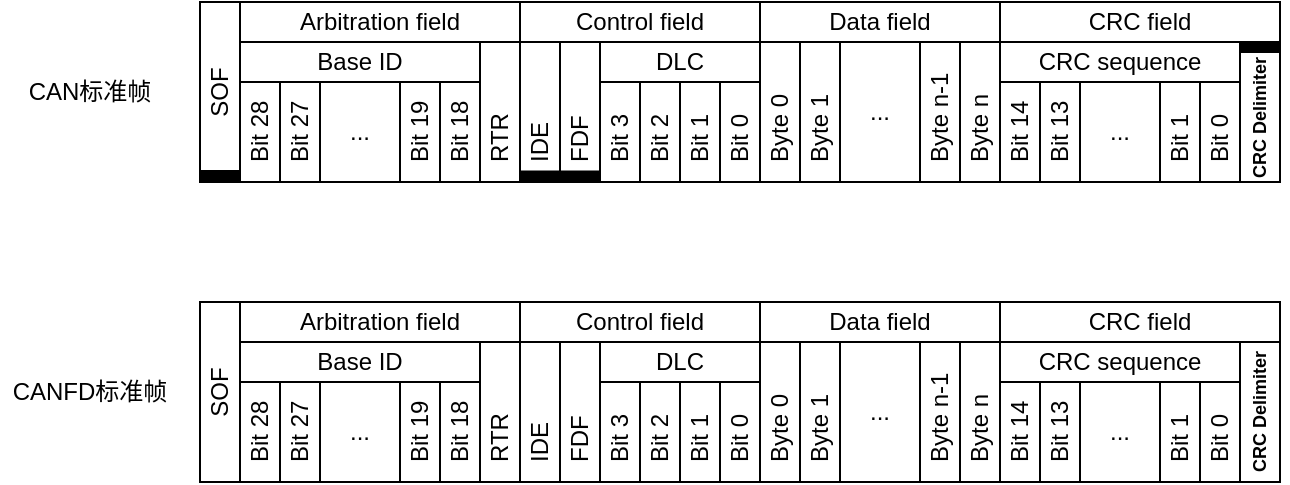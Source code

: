 <mxfile version="26.0.16">
  <diagram name="第 1 页" id="1xXzg4hlqvbpY5tBiZtY">
    <mxGraphModel dx="1810" dy="522" grid="1" gridSize="10" guides="1" tooltips="1" connect="1" arrows="1" fold="1" page="1" pageScale="1" pageWidth="827" pageHeight="1169" math="0" shadow="0">
      <root>
        <mxCell id="0" />
        <mxCell id="1" parent="0" />
        <mxCell id="h_VeKxa4T9KLT9ug-Xt3-11" value="Base ID" style="rounded=0;whiteSpace=wrap;html=1;" vertex="1" parent="1">
          <mxGeometry x="110" y="630" width="120" height="20" as="geometry" />
        </mxCell>
        <mxCell id="h_VeKxa4T9KLT9ug-Xt3-12" value="SOF" style="rounded=0;whiteSpace=wrap;html=1;verticalAlign=middle;horizontal=0;fillStyle=auto;" vertex="1" parent="1">
          <mxGeometry x="90" y="610" width="20" height="90" as="geometry" />
        </mxCell>
        <mxCell id="h_VeKxa4T9KLT9ug-Xt3-13" value="Bit 28" style="rounded=0;whiteSpace=wrap;html=1;verticalAlign=middle;horizontal=0;align=left;spacingLeft=8;" vertex="1" parent="1">
          <mxGeometry x="110" y="650" width="20" height="50" as="geometry" />
        </mxCell>
        <mxCell id="h_VeKxa4T9KLT9ug-Xt3-14" value="Bit 27" style="rounded=0;whiteSpace=wrap;html=1;verticalAlign=middle;horizontal=0;align=left;spacingLeft=8;" vertex="1" parent="1">
          <mxGeometry x="130" y="650" width="20" height="50" as="geometry" />
        </mxCell>
        <mxCell id="h_VeKxa4T9KLT9ug-Xt3-15" value="..." style="rounded=0;whiteSpace=wrap;html=1;verticalAlign=middle;horizontal=1;" vertex="1" parent="1">
          <mxGeometry x="150" y="650" width="40" height="50" as="geometry" />
        </mxCell>
        <mxCell id="h_VeKxa4T9KLT9ug-Xt3-16" value="Bit 19" style="rounded=0;whiteSpace=wrap;html=1;verticalAlign=middle;horizontal=0;align=left;spacingLeft=8;" vertex="1" parent="1">
          <mxGeometry x="190" y="650" width="20" height="50" as="geometry" />
        </mxCell>
        <mxCell id="h_VeKxa4T9KLT9ug-Xt3-17" value="Bit 18" style="rounded=0;whiteSpace=wrap;html=1;verticalAlign=middle;horizontal=0;align=left;spacingLeft=8;" vertex="1" parent="1">
          <mxGeometry x="210" y="650" width="20" height="50" as="geometry" />
        </mxCell>
        <mxCell id="h_VeKxa4T9KLT9ug-Xt3-18" value="RTR" style="rounded=0;whiteSpace=wrap;html=1;verticalAlign=middle;horizontal=0;align=left;spacingBottom=0;spacingTop=0;spacingLeft=8;spacingRight=0;spacing=2;" vertex="1" parent="1">
          <mxGeometry x="230" y="630" width="20" height="70" as="geometry" />
        </mxCell>
        <mxCell id="h_VeKxa4T9KLT9ug-Xt3-19" value="IDE" style="rounded=0;whiteSpace=wrap;html=1;verticalAlign=middle;horizontal=0;align=left;spacingLeft=8;" vertex="1" parent="1">
          <mxGeometry x="250" y="630" width="20" height="70" as="geometry" />
        </mxCell>
        <mxCell id="h_VeKxa4T9KLT9ug-Xt3-20" value="FDF" style="rounded=0;whiteSpace=wrap;html=1;verticalAlign=middle;horizontal=0;align=left;spacingRight=0;spacingLeft=8;" vertex="1" parent="1">
          <mxGeometry x="270" y="630" width="20" height="70" as="geometry" />
        </mxCell>
        <mxCell id="h_VeKxa4T9KLT9ug-Xt3-21" value="Bit 3" style="rounded=0;whiteSpace=wrap;html=1;verticalAlign=middle;horizontal=0;align=left;spacingLeft=8;" vertex="1" parent="1">
          <mxGeometry x="290" y="650" width="20" height="50" as="geometry" />
        </mxCell>
        <mxCell id="h_VeKxa4T9KLT9ug-Xt3-22" value="Bit 2" style="rounded=0;whiteSpace=wrap;html=1;verticalAlign=middle;horizontal=0;align=left;spacingLeft=8;" vertex="1" parent="1">
          <mxGeometry x="310" y="650" width="20" height="50" as="geometry" />
        </mxCell>
        <mxCell id="h_VeKxa4T9KLT9ug-Xt3-23" value="DLC" style="rounded=0;whiteSpace=wrap;html=1;" vertex="1" parent="1">
          <mxGeometry x="290" y="630" width="80" height="20" as="geometry" />
        </mxCell>
        <mxCell id="h_VeKxa4T9KLT9ug-Xt3-24" value="Bit 1" style="rounded=0;whiteSpace=wrap;html=1;verticalAlign=middle;horizontal=0;align=left;spacingLeft=8;" vertex="1" parent="1">
          <mxGeometry x="330" y="650" width="20" height="50" as="geometry" />
        </mxCell>
        <mxCell id="h_VeKxa4T9KLT9ug-Xt3-25" value="Bit 0" style="rounded=0;whiteSpace=wrap;html=1;verticalAlign=middle;horizontal=0;align=left;spacingLeft=8;" vertex="1" parent="1">
          <mxGeometry x="350" y="650" width="20" height="50" as="geometry" />
        </mxCell>
        <mxCell id="h_VeKxa4T9KLT9ug-Xt3-26" value="Arbitration field" style="rounded=0;whiteSpace=wrap;html=1;" vertex="1" parent="1">
          <mxGeometry x="110" y="610" width="140" height="20" as="geometry" />
        </mxCell>
        <mxCell id="h_VeKxa4T9KLT9ug-Xt3-27" value="Control field" style="rounded=0;whiteSpace=wrap;html=1;" vertex="1" parent="1">
          <mxGeometry x="250" y="610" width="120" height="20" as="geometry" />
        </mxCell>
        <mxCell id="h_VeKxa4T9KLT9ug-Xt3-28" value="Data field" style="rounded=0;whiteSpace=wrap;html=1;" vertex="1" parent="1">
          <mxGeometry x="370" y="610" width="120" height="20" as="geometry" />
        </mxCell>
        <mxCell id="h_VeKxa4T9KLT9ug-Xt3-29" value="Byte 0" style="rounded=0;whiteSpace=wrap;html=1;verticalAlign=middle;horizontal=0;align=left;spacingLeft=8;" vertex="1" parent="1">
          <mxGeometry x="370" y="630" width="20" height="70" as="geometry" />
        </mxCell>
        <mxCell id="h_VeKxa4T9KLT9ug-Xt3-30" value="Byte 1" style="rounded=0;whiteSpace=wrap;html=1;verticalAlign=middle;horizontal=0;align=left;spacingLeft=8;" vertex="1" parent="1">
          <mxGeometry x="390" y="630" width="20" height="70" as="geometry" />
        </mxCell>
        <mxCell id="h_VeKxa4T9KLT9ug-Xt3-31" value="..." style="rounded=0;whiteSpace=wrap;html=1;verticalAlign=middle;horizontal=1;" vertex="1" parent="1">
          <mxGeometry x="410" y="630" width="40" height="70" as="geometry" />
        </mxCell>
        <mxCell id="h_VeKxa4T9KLT9ug-Xt3-32" value="Byte n-1" style="rounded=0;whiteSpace=wrap;html=1;verticalAlign=middle;horizontal=0;align=left;spacingLeft=8;" vertex="1" parent="1">
          <mxGeometry x="450" y="630" width="20" height="70" as="geometry" />
        </mxCell>
        <mxCell id="h_VeKxa4T9KLT9ug-Xt3-33" value="Byte n" style="rounded=0;whiteSpace=wrap;html=1;verticalAlign=middle;horizontal=0;align=left;spacingLeft=8;" vertex="1" parent="1">
          <mxGeometry x="470" y="630" width="20" height="70" as="geometry" />
        </mxCell>
        <mxCell id="h_VeKxa4T9KLT9ug-Xt3-34" value="CRC field" style="rounded=0;whiteSpace=wrap;html=1;" vertex="1" parent="1">
          <mxGeometry x="490" y="610" width="140" height="20" as="geometry" />
        </mxCell>
        <mxCell id="h_VeKxa4T9KLT9ug-Xt3-35" value="CRC sequence" style="rounded=0;whiteSpace=wrap;html=1;" vertex="1" parent="1">
          <mxGeometry x="490" y="630" width="120" height="20" as="geometry" />
        </mxCell>
        <mxCell id="h_VeKxa4T9KLT9ug-Xt3-36" value="Bit 14" style="rounded=0;whiteSpace=wrap;html=1;verticalAlign=middle;horizontal=0;align=left;spacingLeft=8;" vertex="1" parent="1">
          <mxGeometry x="490" y="650" width="20" height="50" as="geometry" />
        </mxCell>
        <mxCell id="h_VeKxa4T9KLT9ug-Xt3-37" value="Bit 13" style="rounded=0;whiteSpace=wrap;html=1;verticalAlign=middle;horizontal=0;align=left;spacingLeft=8;" vertex="1" parent="1">
          <mxGeometry x="510" y="650" width="20" height="50" as="geometry" />
        </mxCell>
        <mxCell id="h_VeKxa4T9KLT9ug-Xt3-38" value="..." style="rounded=0;whiteSpace=wrap;html=1;verticalAlign=middle;horizontal=1;" vertex="1" parent="1">
          <mxGeometry x="530" y="650" width="40" height="50" as="geometry" />
        </mxCell>
        <mxCell id="h_VeKxa4T9KLT9ug-Xt3-39" value="Bit 1" style="rounded=0;whiteSpace=wrap;html=1;verticalAlign=middle;horizontal=0;align=left;spacingLeft=8;" vertex="1" parent="1">
          <mxGeometry x="570" y="650" width="20" height="50" as="geometry" />
        </mxCell>
        <mxCell id="h_VeKxa4T9KLT9ug-Xt3-40" value="Bit 0" style="rounded=0;whiteSpace=wrap;html=1;verticalAlign=middle;horizontal=0;align=left;spacingLeft=8;" vertex="1" parent="1">
          <mxGeometry x="590" y="650" width="20" height="50" as="geometry" />
        </mxCell>
        <mxCell id="h_VeKxa4T9KLT9ug-Xt3-41" value="CRC Delimiter" style="rounded=0;whiteSpace=wrap;html=1;verticalAlign=middle;horizontal=0;align=left;spacingLeft=0;fontSize=9;fontStyle=1" vertex="1" parent="1">
          <mxGeometry x="610" y="630" width="20" height="70" as="geometry" />
        </mxCell>
        <mxCell id="h_VeKxa4T9KLT9ug-Xt3-42" value="Base ID" style="rounded=0;whiteSpace=wrap;html=1;" vertex="1" parent="1">
          <mxGeometry x="110" y="780" width="120" height="20" as="geometry" />
        </mxCell>
        <mxCell id="h_VeKxa4T9KLT9ug-Xt3-43" value="SOF" style="rounded=0;whiteSpace=wrap;html=1;verticalAlign=middle;horizontal=0;" vertex="1" parent="1">
          <mxGeometry x="90" y="760" width="20" height="90" as="geometry" />
        </mxCell>
        <mxCell id="h_VeKxa4T9KLT9ug-Xt3-44" value="Bit 28" style="rounded=0;whiteSpace=wrap;html=1;verticalAlign=middle;horizontal=0;align=left;spacingLeft=8;" vertex="1" parent="1">
          <mxGeometry x="110" y="800" width="20" height="50" as="geometry" />
        </mxCell>
        <mxCell id="h_VeKxa4T9KLT9ug-Xt3-45" value="Bit 27" style="rounded=0;whiteSpace=wrap;html=1;verticalAlign=middle;horizontal=0;align=left;spacingLeft=8;" vertex="1" parent="1">
          <mxGeometry x="130" y="800" width="20" height="50" as="geometry" />
        </mxCell>
        <mxCell id="h_VeKxa4T9KLT9ug-Xt3-46" value="..." style="rounded=0;whiteSpace=wrap;html=1;verticalAlign=middle;horizontal=1;" vertex="1" parent="1">
          <mxGeometry x="150" y="800" width="40" height="50" as="geometry" />
        </mxCell>
        <mxCell id="h_VeKxa4T9KLT9ug-Xt3-47" value="Bit 19" style="rounded=0;whiteSpace=wrap;html=1;verticalAlign=middle;horizontal=0;align=left;spacingLeft=8;" vertex="1" parent="1">
          <mxGeometry x="190" y="800" width="20" height="50" as="geometry" />
        </mxCell>
        <mxCell id="h_VeKxa4T9KLT9ug-Xt3-48" value="Bit 18" style="rounded=0;whiteSpace=wrap;html=1;verticalAlign=middle;horizontal=0;align=left;spacingLeft=8;" vertex="1" parent="1">
          <mxGeometry x="210" y="800" width="20" height="50" as="geometry" />
        </mxCell>
        <mxCell id="h_VeKxa4T9KLT9ug-Xt3-49" value="RTR" style="rounded=0;whiteSpace=wrap;html=1;verticalAlign=middle;horizontal=0;align=left;spacingBottom=0;spacingTop=0;spacingLeft=8;spacingRight=0;spacing=2;" vertex="1" parent="1">
          <mxGeometry x="230" y="780" width="20" height="70" as="geometry" />
        </mxCell>
        <mxCell id="h_VeKxa4T9KLT9ug-Xt3-50" value="IDE" style="rounded=0;whiteSpace=wrap;html=1;verticalAlign=middle;horizontal=0;align=left;spacingLeft=8;" vertex="1" parent="1">
          <mxGeometry x="250" y="780" width="20" height="70" as="geometry" />
        </mxCell>
        <mxCell id="h_VeKxa4T9KLT9ug-Xt3-51" value="FDF" style="rounded=0;whiteSpace=wrap;html=1;verticalAlign=middle;horizontal=0;align=left;spacingRight=0;spacingLeft=8;" vertex="1" parent="1">
          <mxGeometry x="270" y="780" width="20" height="70" as="geometry" />
        </mxCell>
        <mxCell id="h_VeKxa4T9KLT9ug-Xt3-52" value="Bit 3" style="rounded=0;whiteSpace=wrap;html=1;verticalAlign=middle;horizontal=0;align=left;spacingLeft=8;" vertex="1" parent="1">
          <mxGeometry x="290" y="800" width="20" height="50" as="geometry" />
        </mxCell>
        <mxCell id="h_VeKxa4T9KLT9ug-Xt3-53" value="Bit 2" style="rounded=0;whiteSpace=wrap;html=1;verticalAlign=middle;horizontal=0;align=left;spacingLeft=8;" vertex="1" parent="1">
          <mxGeometry x="310" y="800" width="20" height="50" as="geometry" />
        </mxCell>
        <mxCell id="h_VeKxa4T9KLT9ug-Xt3-54" value="DLC" style="rounded=0;whiteSpace=wrap;html=1;" vertex="1" parent="1">
          <mxGeometry x="290" y="780" width="80" height="20" as="geometry" />
        </mxCell>
        <mxCell id="h_VeKxa4T9KLT9ug-Xt3-55" value="Bit 1" style="rounded=0;whiteSpace=wrap;html=1;verticalAlign=middle;horizontal=0;align=left;spacingLeft=8;" vertex="1" parent="1">
          <mxGeometry x="330" y="800" width="20" height="50" as="geometry" />
        </mxCell>
        <mxCell id="h_VeKxa4T9KLT9ug-Xt3-56" value="Bit 0" style="rounded=0;whiteSpace=wrap;html=1;verticalAlign=middle;horizontal=0;align=left;spacingLeft=8;" vertex="1" parent="1">
          <mxGeometry x="350" y="800" width="20" height="50" as="geometry" />
        </mxCell>
        <mxCell id="h_VeKxa4T9KLT9ug-Xt3-57" value="Arbitration field" style="rounded=0;whiteSpace=wrap;html=1;" vertex="1" parent="1">
          <mxGeometry x="110" y="760" width="140" height="20" as="geometry" />
        </mxCell>
        <mxCell id="h_VeKxa4T9KLT9ug-Xt3-58" value="Control field" style="rounded=0;whiteSpace=wrap;html=1;" vertex="1" parent="1">
          <mxGeometry x="250" y="760" width="120" height="20" as="geometry" />
        </mxCell>
        <mxCell id="h_VeKxa4T9KLT9ug-Xt3-59" value="Data field" style="rounded=0;whiteSpace=wrap;html=1;" vertex="1" parent="1">
          <mxGeometry x="370" y="760" width="120" height="20" as="geometry" />
        </mxCell>
        <mxCell id="h_VeKxa4T9KLT9ug-Xt3-60" value="Byte 0" style="rounded=0;whiteSpace=wrap;html=1;verticalAlign=middle;horizontal=0;align=left;spacingLeft=8;" vertex="1" parent="1">
          <mxGeometry x="370" y="780" width="20" height="70" as="geometry" />
        </mxCell>
        <mxCell id="h_VeKxa4T9KLT9ug-Xt3-61" value="Byte 1" style="rounded=0;whiteSpace=wrap;html=1;verticalAlign=middle;horizontal=0;align=left;spacingLeft=8;" vertex="1" parent="1">
          <mxGeometry x="390" y="780" width="20" height="70" as="geometry" />
        </mxCell>
        <mxCell id="h_VeKxa4T9KLT9ug-Xt3-62" value="..." style="rounded=0;whiteSpace=wrap;html=1;verticalAlign=middle;horizontal=1;" vertex="1" parent="1">
          <mxGeometry x="410" y="780" width="40" height="70" as="geometry" />
        </mxCell>
        <mxCell id="h_VeKxa4T9KLT9ug-Xt3-63" value="Byte n-1" style="rounded=0;whiteSpace=wrap;html=1;verticalAlign=middle;horizontal=0;align=left;spacingLeft=8;" vertex="1" parent="1">
          <mxGeometry x="450" y="780" width="20" height="70" as="geometry" />
        </mxCell>
        <mxCell id="h_VeKxa4T9KLT9ug-Xt3-64" value="Byte n" style="rounded=0;whiteSpace=wrap;html=1;verticalAlign=middle;horizontal=0;align=left;spacingLeft=8;" vertex="1" parent="1">
          <mxGeometry x="470" y="780" width="20" height="70" as="geometry" />
        </mxCell>
        <mxCell id="h_VeKxa4T9KLT9ug-Xt3-65" value="CRC field" style="rounded=0;whiteSpace=wrap;html=1;" vertex="1" parent="1">
          <mxGeometry x="490" y="760" width="140" height="20" as="geometry" />
        </mxCell>
        <mxCell id="h_VeKxa4T9KLT9ug-Xt3-66" value="CRC sequence" style="rounded=0;whiteSpace=wrap;html=1;" vertex="1" parent="1">
          <mxGeometry x="490" y="780" width="120" height="20" as="geometry" />
        </mxCell>
        <mxCell id="h_VeKxa4T9KLT9ug-Xt3-67" value="Bit 14" style="rounded=0;whiteSpace=wrap;html=1;verticalAlign=middle;horizontal=0;align=left;spacingLeft=8;" vertex="1" parent="1">
          <mxGeometry x="490" y="800" width="20" height="50" as="geometry" />
        </mxCell>
        <mxCell id="h_VeKxa4T9KLT9ug-Xt3-68" value="Bit 13" style="rounded=0;whiteSpace=wrap;html=1;verticalAlign=middle;horizontal=0;align=left;spacingLeft=8;" vertex="1" parent="1">
          <mxGeometry x="510" y="800" width="20" height="50" as="geometry" />
        </mxCell>
        <mxCell id="h_VeKxa4T9KLT9ug-Xt3-69" value="..." style="rounded=0;whiteSpace=wrap;html=1;verticalAlign=middle;horizontal=1;" vertex="1" parent="1">
          <mxGeometry x="530" y="800" width="40" height="50" as="geometry" />
        </mxCell>
        <mxCell id="h_VeKxa4T9KLT9ug-Xt3-70" value="Bit 1" style="rounded=0;whiteSpace=wrap;html=1;verticalAlign=middle;horizontal=0;align=left;spacingLeft=8;" vertex="1" parent="1">
          <mxGeometry x="570" y="800" width="20" height="50" as="geometry" />
        </mxCell>
        <mxCell id="h_VeKxa4T9KLT9ug-Xt3-71" value="Bit 0" style="rounded=0;whiteSpace=wrap;html=1;verticalAlign=middle;horizontal=0;align=left;spacingLeft=8;" vertex="1" parent="1">
          <mxGeometry x="590" y="800" width="20" height="50" as="geometry" />
        </mxCell>
        <mxCell id="h_VeKxa4T9KLT9ug-Xt3-72" value="CRC Delimiter" style="rounded=0;whiteSpace=wrap;html=1;verticalAlign=middle;horizontal=0;align=left;spacingLeft=3;fontSize=9;fontStyle=1" vertex="1" parent="1">
          <mxGeometry x="610" y="780" width="20" height="70" as="geometry" />
        </mxCell>
        <mxCell id="h_VeKxa4T9KLT9ug-Xt3-73" value="CAN标准帧" style="text;html=1;align=center;verticalAlign=middle;whiteSpace=wrap;rounded=0;" vertex="1" parent="1">
          <mxGeometry y="640" width="70" height="30" as="geometry" />
        </mxCell>
        <mxCell id="h_VeKxa4T9KLT9ug-Xt3-74" value="CANFD标准帧" style="text;html=1;align=center;verticalAlign=middle;whiteSpace=wrap;rounded=0;" vertex="1" parent="1">
          <mxGeometry x="-10" y="790" width="90" height="30" as="geometry" />
        </mxCell>
        <mxCell id="h_VeKxa4T9KLT9ug-Xt3-76" value="" style="endArrow=none;html=1;rounded=0;strokeWidth=6;spacingLeft=0;spacingBottom=0;verticalAlign=bottom;align=center;labelPosition=center;verticalLabelPosition=bottom;curved=0;" edge="1" parent="1">
          <mxGeometry width="50" height="50" relative="1" as="geometry">
            <mxPoint x="90" y="697.0" as="sourcePoint" />
            <mxPoint x="110" y="697.0" as="targetPoint" />
            <Array as="points" />
          </mxGeometry>
        </mxCell>
        <mxCell id="h_VeKxa4T9KLT9ug-Xt3-77" value="" style="endArrow=none;html=1;rounded=0;strokeWidth=6;spacingLeft=0;spacingBottom=0;verticalAlign=bottom;align=center;labelPosition=center;verticalLabelPosition=bottom;curved=0;" edge="1" parent="1">
          <mxGeometry width="50" height="50" relative="1" as="geometry">
            <mxPoint x="610" y="632.52" as="sourcePoint" />
            <mxPoint x="630" y="632.52" as="targetPoint" />
            <Array as="points" />
          </mxGeometry>
        </mxCell>
        <mxCell id="h_VeKxa4T9KLT9ug-Xt3-78" value="" style="endArrow=none;html=1;rounded=0;strokeWidth=6;spacingLeft=0;spacingBottom=0;verticalAlign=bottom;align=center;labelPosition=center;verticalLabelPosition=bottom;curved=0;" edge="1" parent="1">
          <mxGeometry width="50" height="50" relative="1" as="geometry">
            <mxPoint x="250" y="697.31" as="sourcePoint" />
            <mxPoint x="270" y="697.31" as="targetPoint" />
            <Array as="points" />
          </mxGeometry>
        </mxCell>
        <mxCell id="h_VeKxa4T9KLT9ug-Xt3-79" value="" style="endArrow=none;html=1;rounded=0;strokeWidth=6;spacingLeft=0;spacingBottom=0;verticalAlign=bottom;align=center;labelPosition=center;verticalLabelPosition=bottom;curved=0;" edge="1" parent="1">
          <mxGeometry width="50" height="50" relative="1" as="geometry">
            <mxPoint x="270" y="697.31" as="sourcePoint" />
            <mxPoint x="290" y="697.31" as="targetPoint" />
            <Array as="points" />
          </mxGeometry>
        </mxCell>
      </root>
    </mxGraphModel>
  </diagram>
</mxfile>
